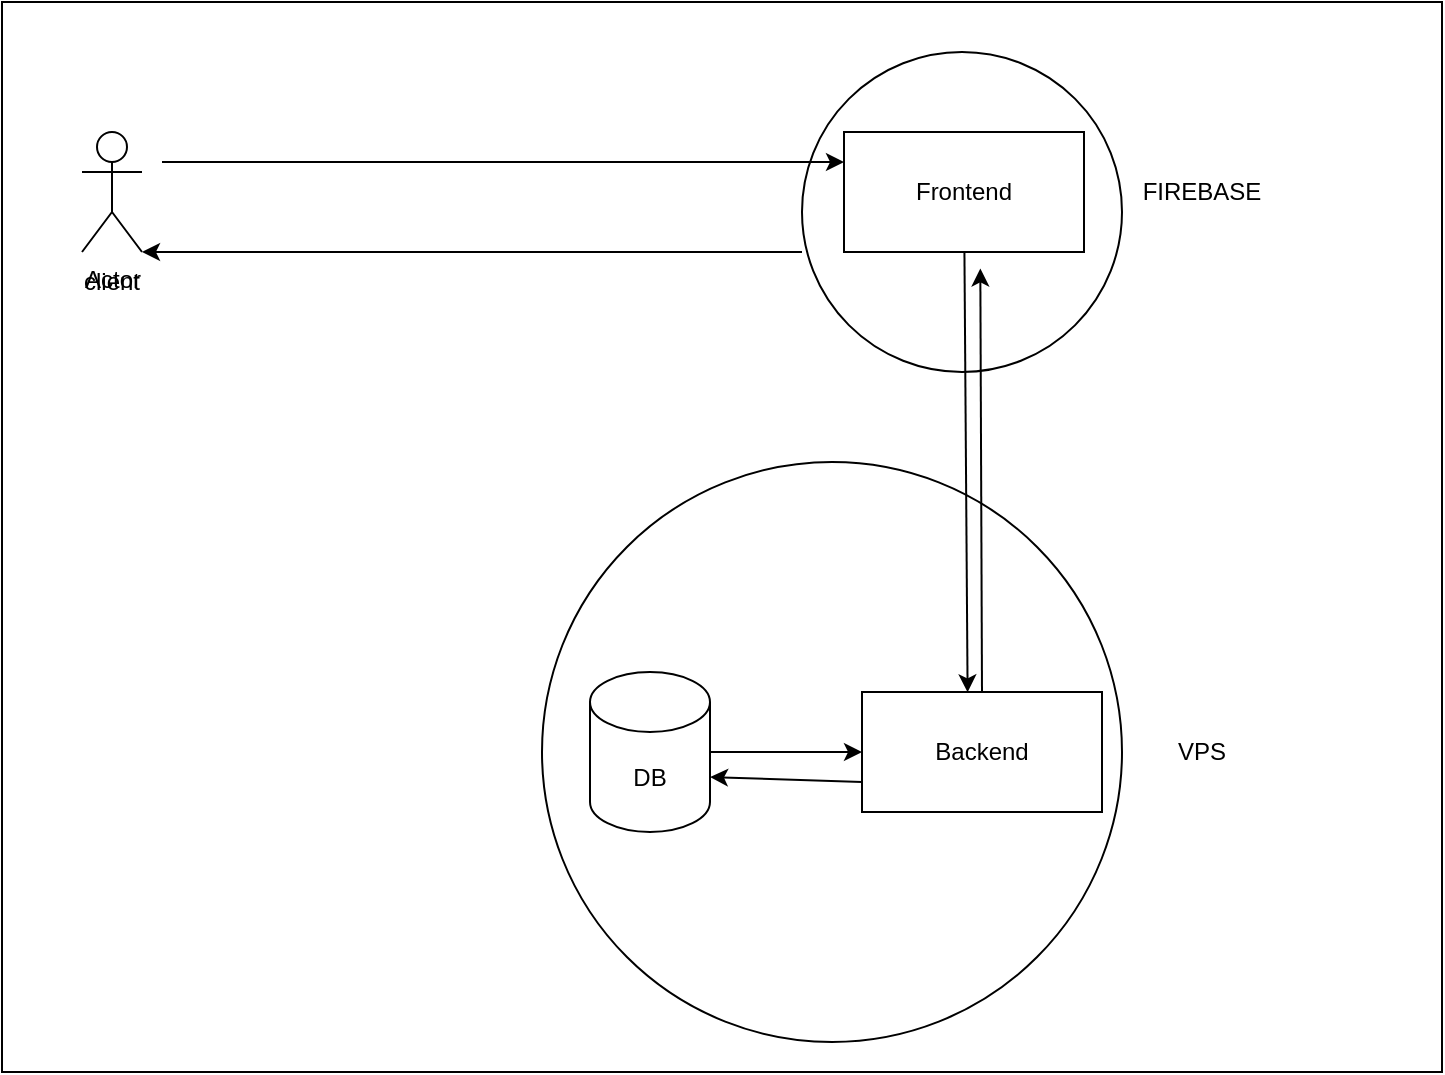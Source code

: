 <mxfile>
    <diagram id="SUbSDjPNq4uEq4_lUk5I" name="Page-1">
        <mxGraphModel dx="820" dy="567" grid="1" gridSize="10" guides="1" tooltips="1" connect="1" arrows="1" fold="1" page="1" pageScale="1" pageWidth="827" pageHeight="1169" math="0" shadow="0">
            <root>
                <mxCell id="0"/>
                <mxCell id="1" parent="0"/>
                <mxCell id="4" value="" style="rounded=0;whiteSpace=wrap;html=1;fillColor=#FFFFFF;" vertex="1" parent="1">
                    <mxGeometry x="60" y="15" width="720" height="535" as="geometry"/>
                </mxCell>
                <mxCell id="19" value="" style="ellipse;whiteSpace=wrap;html=1;aspect=fixed;fontColor=#000000;strokeColor=#000000;fillColor=#FFFFFF;" vertex="1" parent="1">
                    <mxGeometry x="460" y="40" width="160" height="160" as="geometry"/>
                </mxCell>
                <mxCell id="17" value="" style="ellipse;whiteSpace=wrap;html=1;aspect=fixed;fontColor=#000000;strokeColor=#000000;fillColor=#FFFFFF;" vertex="1" parent="1">
                    <mxGeometry x="330" y="245" width="290" height="290" as="geometry"/>
                </mxCell>
                <mxCell id="2" value="Actor" style="shape=umlActor;verticalLabelPosition=bottom;verticalAlign=top;html=1;outlineConnect=0;strokeColor=#000000;fillColor=#FFFFFF;" vertex="1" parent="1">
                    <mxGeometry x="100" y="80" width="30" height="60" as="geometry"/>
                </mxCell>
                <mxCell id="5" value="" style="endArrow=classic;html=1;strokeColor=#000000;entryX=0;entryY=0.25;entryDx=0;entryDy=0;" edge="1" parent="1" target="6">
                    <mxGeometry width="50" height="50" relative="1" as="geometry">
                        <mxPoint x="140" y="95" as="sourcePoint"/>
                        <mxPoint x="320" y="90" as="targetPoint"/>
                    </mxGeometry>
                </mxCell>
                <mxCell id="11" style="edgeStyle=none;html=1;fontColor=#000000;strokeColor=#000000;entryX=0.44;entryY=0.003;entryDx=0;entryDy=0;entryPerimeter=0;" edge="1" parent="1" source="6" target="12">
                    <mxGeometry relative="1" as="geometry">
                        <mxPoint x="541" y="230" as="targetPoint"/>
                    </mxGeometry>
                </mxCell>
                <mxCell id="6" value="&lt;font color=&quot;#000000&quot;&gt;Frontend&lt;/font&gt;" style="rounded=0;whiteSpace=wrap;html=1;strokeColor=#000000;fillColor=#FFFFFF;" vertex="1" parent="1">
                    <mxGeometry x="481" y="80" width="120" height="60" as="geometry"/>
                </mxCell>
                <mxCell id="8" value="" style="endArrow=classic;html=1;fontColor=#000000;strokeColor=#000000;entryX=1;entryY=1;entryDx=0;entryDy=0;entryPerimeter=0;" edge="1" parent="1" target="2">
                    <mxGeometry width="50" height="50" relative="1" as="geometry">
                        <mxPoint x="460" y="140" as="sourcePoint"/>
                        <mxPoint x="330" y="140" as="targetPoint"/>
                        <Array as="points"/>
                    </mxGeometry>
                </mxCell>
                <mxCell id="12" value="Backend" style="rounded=0;whiteSpace=wrap;html=1;fontColor=#000000;strokeColor=#000000;fillColor=#FFFFFF;" vertex="1" parent="1">
                    <mxGeometry x="490" y="360" width="120" height="60" as="geometry"/>
                </mxCell>
                <mxCell id="13" value="" style="endArrow=classic;html=1;fontColor=#000000;strokeColor=#000000;exitX=0.5;exitY=0;exitDx=0;exitDy=0;entryX=0.568;entryY=1.137;entryDx=0;entryDy=0;entryPerimeter=0;" edge="1" parent="1" source="12" target="6">
                    <mxGeometry width="50" height="50" relative="1" as="geometry">
                        <mxPoint x="390" y="290" as="sourcePoint"/>
                        <mxPoint x="440" y="240" as="targetPoint"/>
                    </mxGeometry>
                </mxCell>
                <mxCell id="15" style="edgeStyle=none;html=1;entryX=0;entryY=0.5;entryDx=0;entryDy=0;fontColor=#000000;strokeColor=#000000;" edge="1" parent="1" source="14" target="12">
                    <mxGeometry relative="1" as="geometry"/>
                </mxCell>
                <mxCell id="14" value="DB" style="shape=cylinder3;whiteSpace=wrap;html=1;boundedLbl=1;backgroundOutline=1;size=15;fontColor=#000000;strokeColor=#000000;fillColor=#FFFFFF;" vertex="1" parent="1">
                    <mxGeometry x="354" y="350" width="60" height="80" as="geometry"/>
                </mxCell>
                <mxCell id="16" value="" style="endArrow=classic;html=1;fontColor=#000000;strokeColor=#000000;entryX=1;entryY=0;entryDx=0;entryDy=52.5;entryPerimeter=0;exitX=0;exitY=0.75;exitDx=0;exitDy=0;" edge="1" parent="1" source="12" target="14">
                    <mxGeometry width="50" height="50" relative="1" as="geometry">
                        <mxPoint x="390" y="290" as="sourcePoint"/>
                        <mxPoint x="440" y="240" as="targetPoint"/>
                    </mxGeometry>
                </mxCell>
                <mxCell id="18" value="VPS" style="text;html=1;strokeColor=none;fillColor=none;align=center;verticalAlign=middle;whiteSpace=wrap;rounded=0;fontColor=#000000;" vertex="1" parent="1">
                    <mxGeometry x="630" y="375" width="60" height="30" as="geometry"/>
                </mxCell>
                <mxCell id="21" value="FIREBASE" style="text;html=1;strokeColor=none;fillColor=none;align=center;verticalAlign=middle;whiteSpace=wrap;rounded=0;fontColor=#000000;" vertex="1" parent="1">
                    <mxGeometry x="630" y="95" width="60" height="30" as="geometry"/>
                </mxCell>
                <mxCell id="22" value="client" style="text;html=1;strokeColor=none;fillColor=none;align=center;verticalAlign=middle;whiteSpace=wrap;rounded=0;fontColor=#000000;" vertex="1" parent="1">
                    <mxGeometry x="85" y="140" width="60" height="30" as="geometry"/>
                </mxCell>
            </root>
        </mxGraphModel>
    </diagram>
</mxfile>